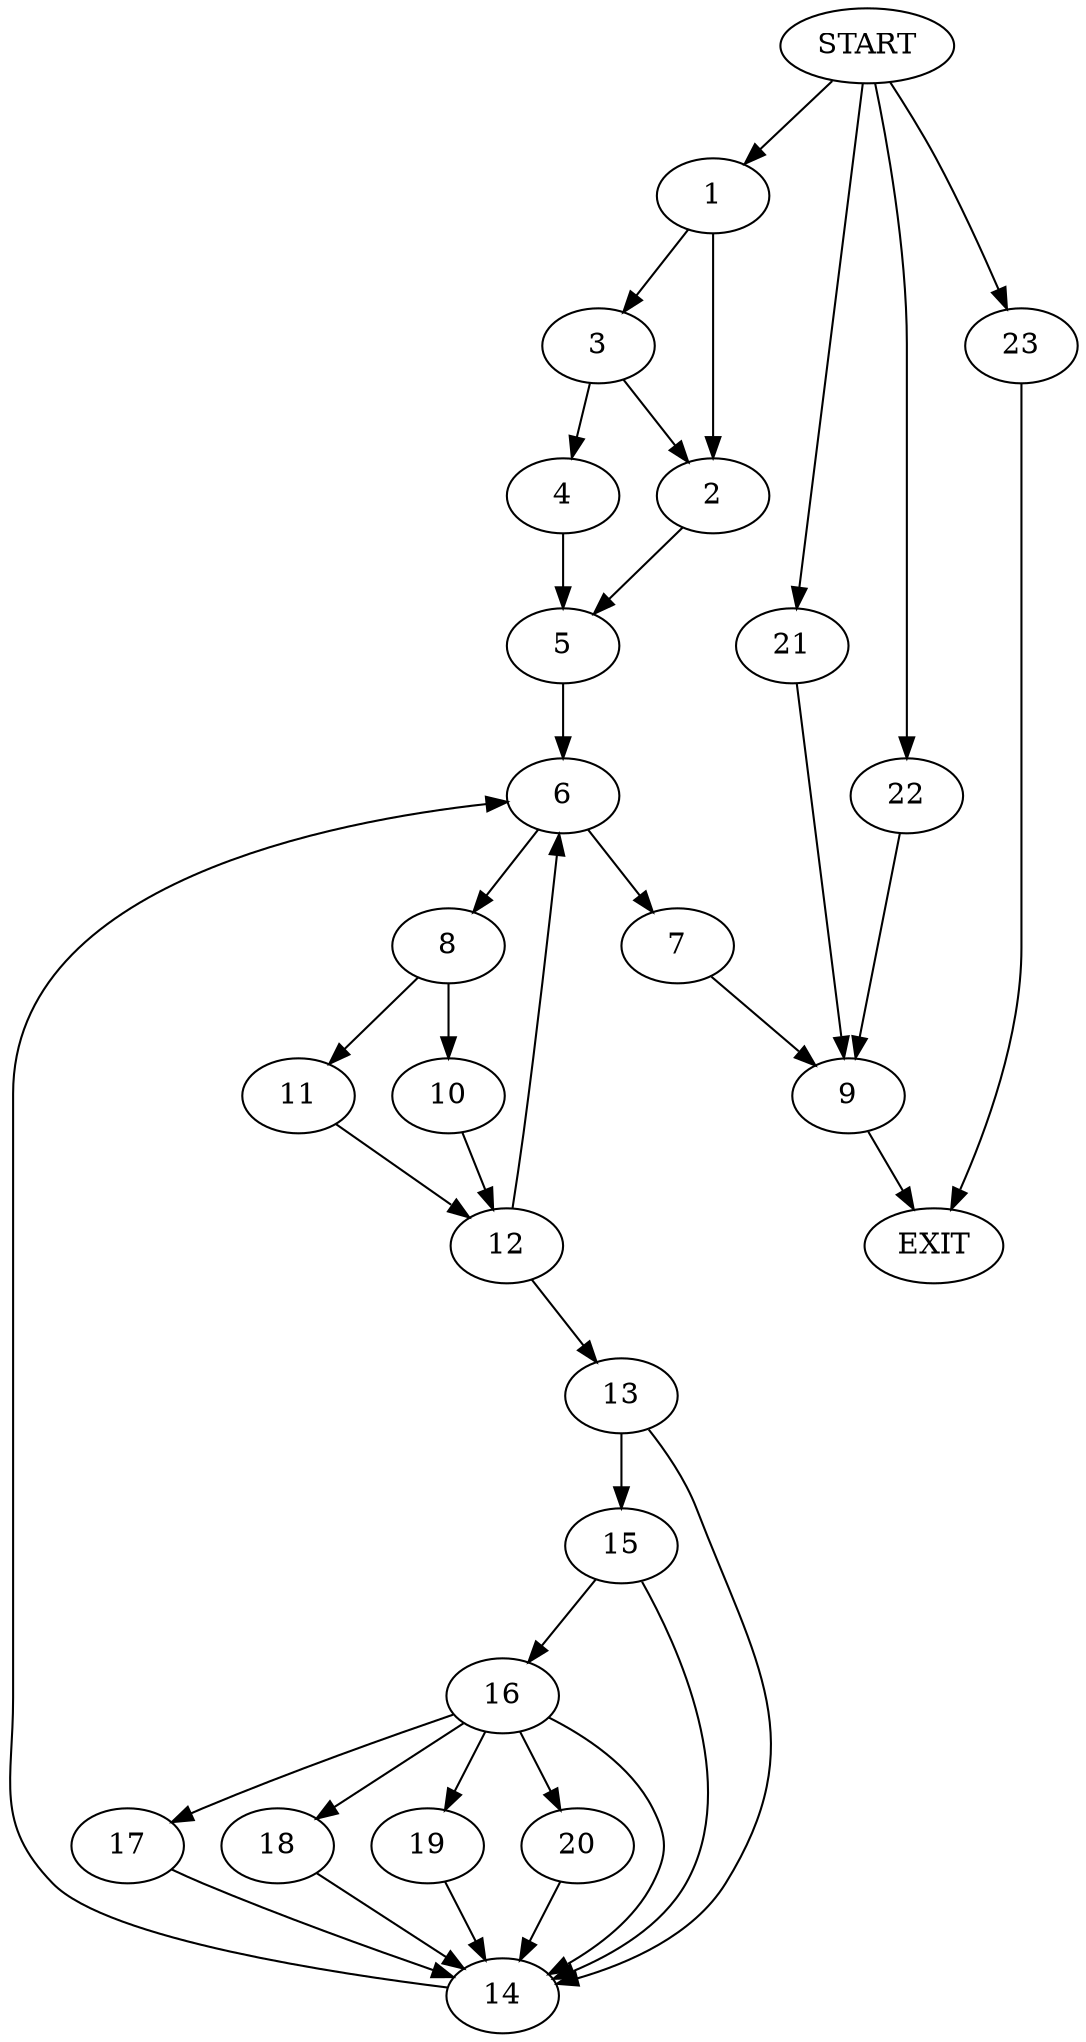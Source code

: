 digraph {
0 [label="START"]
24 [label="EXIT"]
0 -> 1
1 -> 2
1 -> 3
3 -> 4
3 -> 2
2 -> 5
4 -> 5
5 -> 6
6 -> 7
6 -> 8
7 -> 9
8 -> 10
8 -> 11
10 -> 12
11 -> 12
12 -> 6
12 -> 13
13 -> 14
13 -> 15
14 -> 6
15 -> 14
15 -> 16
16 -> 17
16 -> 18
16 -> 19
16 -> 14
16 -> 20
18 -> 14
19 -> 14
17 -> 14
20 -> 14
9 -> 24
0 -> 21
21 -> 9
0 -> 22
22 -> 9
0 -> 23
23 -> 24
}
